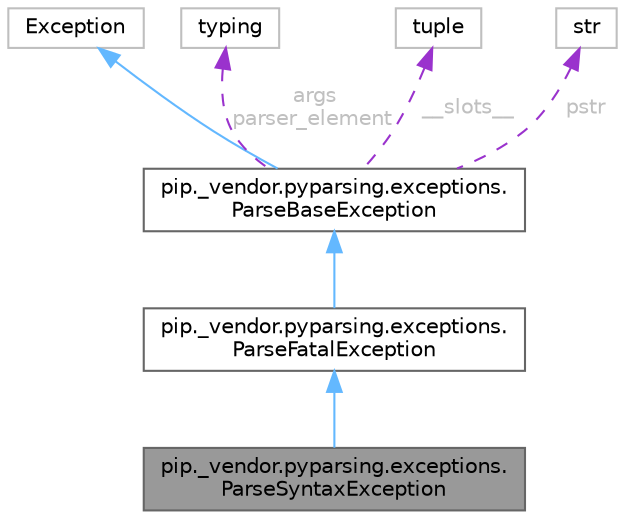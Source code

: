 digraph "pip._vendor.pyparsing.exceptions.ParseSyntaxException"
{
 // LATEX_PDF_SIZE
  bgcolor="transparent";
  edge [fontname=Helvetica,fontsize=10,labelfontname=Helvetica,labelfontsize=10];
  node [fontname=Helvetica,fontsize=10,shape=box,height=0.2,width=0.4];
  Node1 [id="Node000001",label="pip._vendor.pyparsing.exceptions.\lParseSyntaxException",height=0.2,width=0.4,color="gray40", fillcolor="grey60", style="filled", fontcolor="black",tooltip=" "];
  Node2 -> Node1 [id="edge7_Node000001_Node000002",dir="back",color="steelblue1",style="solid",tooltip=" "];
  Node2 [id="Node000002",label="pip._vendor.pyparsing.exceptions.\lParseFatalException",height=0.2,width=0.4,color="gray40", fillcolor="white", style="filled",URL="$d4/d1b/classpip_1_1__vendor_1_1pyparsing_1_1exceptions_1_1ParseFatalException.html",tooltip=" "];
  Node3 -> Node2 [id="edge8_Node000002_Node000003",dir="back",color="steelblue1",style="solid",tooltip=" "];
  Node3 [id="Node000003",label="pip._vendor.pyparsing.exceptions.\lParseBaseException",height=0.2,width=0.4,color="gray40", fillcolor="white", style="filled",URL="$d0/d9c/classpip_1_1__vendor_1_1pyparsing_1_1exceptions_1_1ParseBaseException.html",tooltip=" "];
  Node4 -> Node3 [id="edge9_Node000003_Node000004",dir="back",color="steelblue1",style="solid",tooltip=" "];
  Node4 [id="Node000004",label="Exception",height=0.2,width=0.4,color="grey75", fillcolor="white", style="filled",URL="$d4/d67/classException.html",tooltip=" "];
  Node5 -> Node3 [id="edge10_Node000003_Node000005",dir="back",color="darkorchid3",style="dashed",tooltip=" ",label=" args\nparser_element",fontcolor="grey" ];
  Node5 [id="Node000005",label="typing",height=0.2,width=0.4,color="grey75", fillcolor="white", style="filled",tooltip=" "];
  Node6 -> Node3 [id="edge11_Node000003_Node000006",dir="back",color="darkorchid3",style="dashed",tooltip=" ",label=" __slots__",fontcolor="grey" ];
  Node6 [id="Node000006",label="tuple",height=0.2,width=0.4,color="grey75", fillcolor="white", style="filled",tooltip=" "];
  Node7 -> Node3 [id="edge12_Node000003_Node000007",dir="back",color="darkorchid3",style="dashed",tooltip=" ",label=" pstr",fontcolor="grey" ];
  Node7 [id="Node000007",label="str",height=0.2,width=0.4,color="grey75", fillcolor="white", style="filled",tooltip=" "];
}
